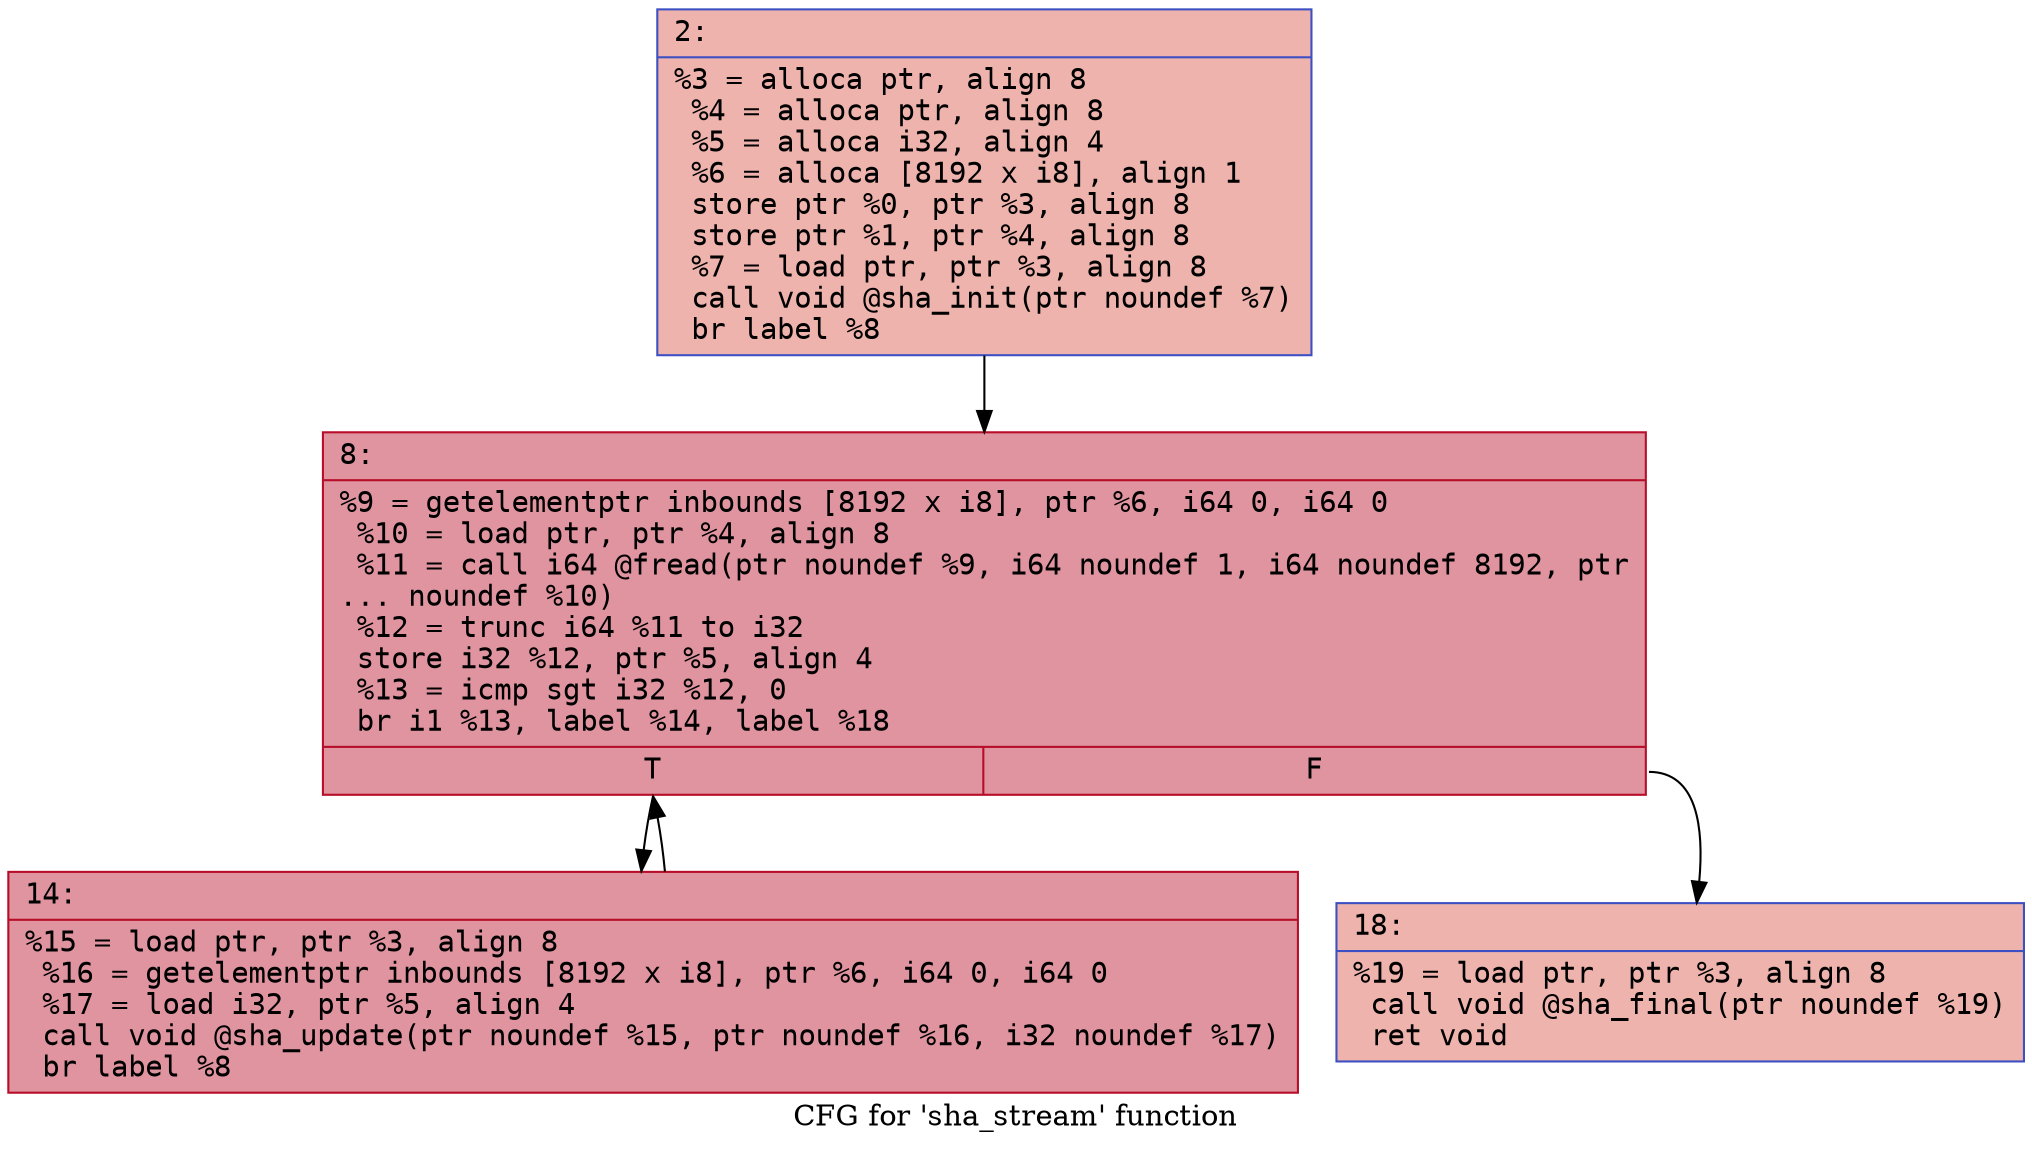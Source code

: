 digraph "CFG for 'sha_stream' function" {
	label="CFG for 'sha_stream' function";

	Node0x600001336da0 [shape=record,color="#3d50c3ff", style=filled, fillcolor="#d6524470" fontname="Courier",label="{2:\l|  %3 = alloca ptr, align 8\l  %4 = alloca ptr, align 8\l  %5 = alloca i32, align 4\l  %6 = alloca [8192 x i8], align 1\l  store ptr %0, ptr %3, align 8\l  store ptr %1, ptr %4, align 8\l  %7 = load ptr, ptr %3, align 8\l  call void @sha_init(ptr noundef %7)\l  br label %8\l}"];
	Node0x600001336da0 -> Node0x600001336df0[tooltip="2 -> 8\nProbability 100.00%" ];
	Node0x600001336df0 [shape=record,color="#b70d28ff", style=filled, fillcolor="#b70d2870" fontname="Courier",label="{8:\l|  %9 = getelementptr inbounds [8192 x i8], ptr %6, i64 0, i64 0\l  %10 = load ptr, ptr %4, align 8\l  %11 = call i64 @fread(ptr noundef %9, i64 noundef 1, i64 noundef 8192, ptr\l... noundef %10)\l  %12 = trunc i64 %11 to i32\l  store i32 %12, ptr %5, align 4\l  %13 = icmp sgt i32 %12, 0\l  br i1 %13, label %14, label %18\l|{<s0>T|<s1>F}}"];
	Node0x600001336df0:s0 -> Node0x600001336e40[tooltip="8 -> 14\nProbability 96.88%" ];
	Node0x600001336df0:s1 -> Node0x600001336e90[tooltip="8 -> 18\nProbability 3.12%" ];
	Node0x600001336e40 [shape=record,color="#b70d28ff", style=filled, fillcolor="#b70d2870" fontname="Courier",label="{14:\l|  %15 = load ptr, ptr %3, align 8\l  %16 = getelementptr inbounds [8192 x i8], ptr %6, i64 0, i64 0\l  %17 = load i32, ptr %5, align 4\l  call void @sha_update(ptr noundef %15, ptr noundef %16, i32 noundef %17)\l  br label %8\l}"];
	Node0x600001336e40 -> Node0x600001336df0[tooltip="14 -> 8\nProbability 100.00%" ];
	Node0x600001336e90 [shape=record,color="#3d50c3ff", style=filled, fillcolor="#d6524470" fontname="Courier",label="{18:\l|  %19 = load ptr, ptr %3, align 8\l  call void @sha_final(ptr noundef %19)\l  ret void\l}"];
}
